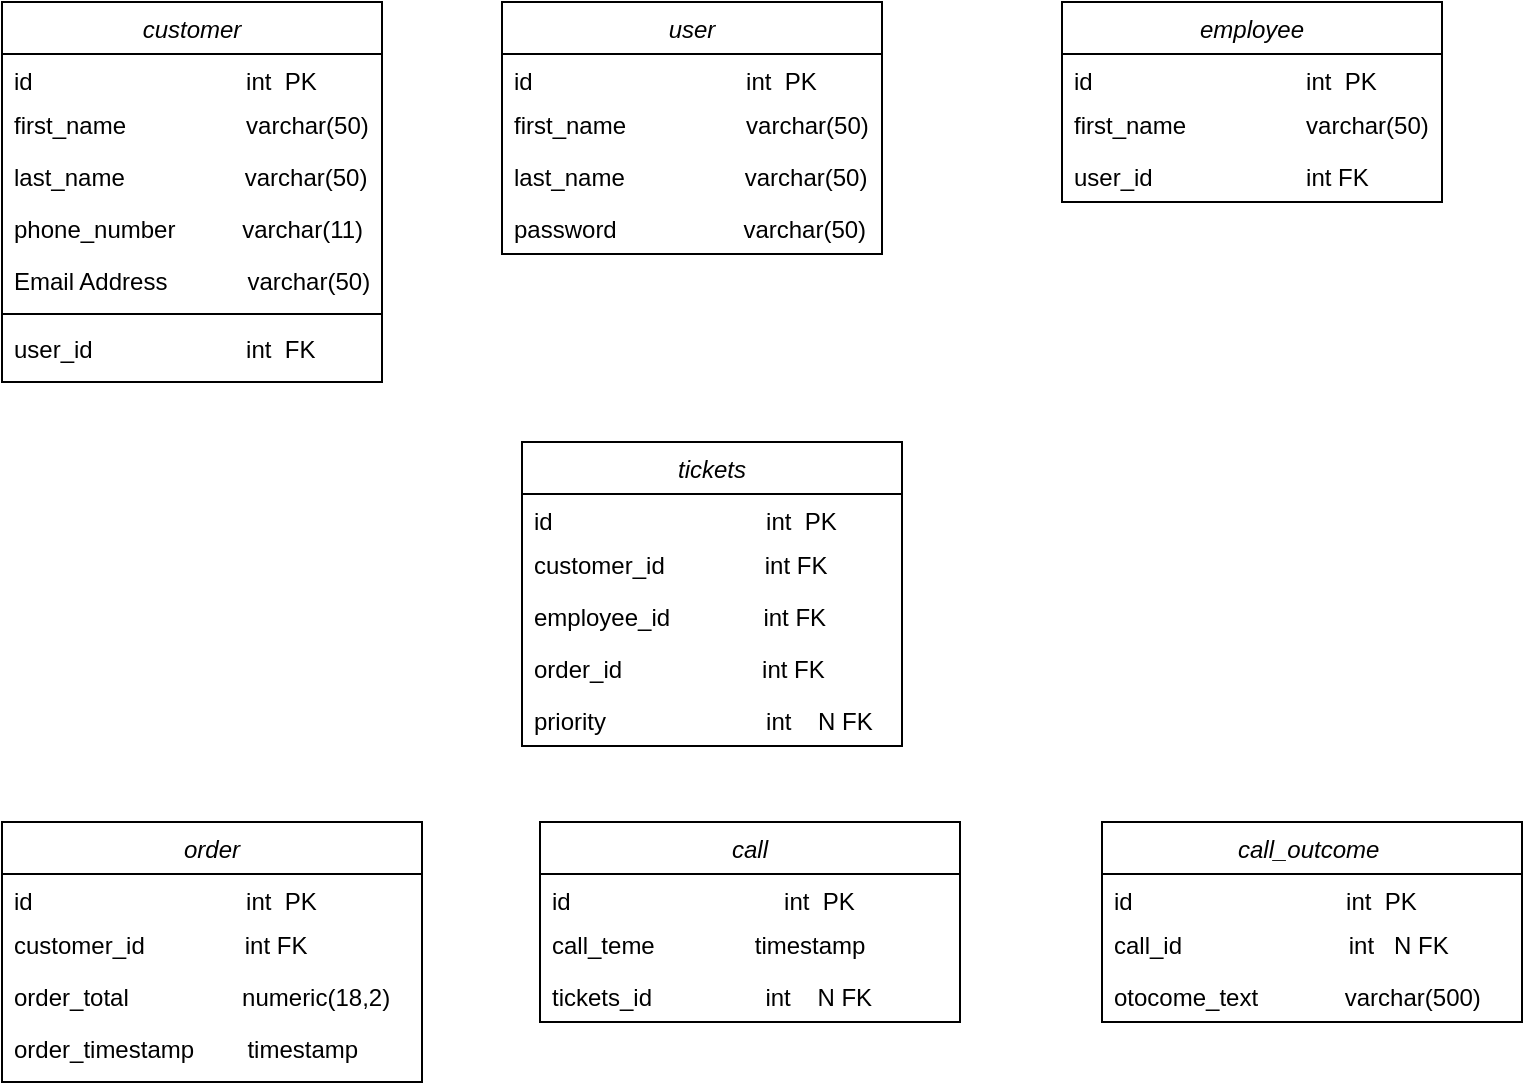 <mxfile version="24.0.7" type="github">
  <diagram id="C5RBs43oDa-KdzZeNtuy" name="Page-1">
    <mxGraphModel dx="794" dy="484" grid="1" gridSize="10" guides="1" tooltips="1" connect="1" arrows="1" fold="1" page="1" pageScale="1" pageWidth="827" pageHeight="1169" math="0" shadow="0">
      <root>
        <mxCell id="WIyWlLk6GJQsqaUBKTNV-0" />
        <mxCell id="WIyWlLk6GJQsqaUBKTNV-1" parent="WIyWlLk6GJQsqaUBKTNV-0" />
        <mxCell id="zkfFHV4jXpPFQw0GAbJ--0" value="customer" style="swimlane;fontStyle=2;align=center;verticalAlign=top;childLayout=stackLayout;horizontal=1;startSize=26;horizontalStack=0;resizeParent=1;resizeLast=0;collapsible=1;marginBottom=0;rounded=0;shadow=0;strokeWidth=1;" parent="WIyWlLk6GJQsqaUBKTNV-1" vertex="1">
          <mxGeometry x="40" y="100" width="190" height="190" as="geometry">
            <mxRectangle x="230" y="140" width="160" height="26" as="alternateBounds" />
          </mxGeometry>
        </mxCell>
        <mxCell id="zkfFHV4jXpPFQw0GAbJ--1" value="id                                int  PK" style="text;align=left;verticalAlign=top;spacingLeft=4;spacingRight=4;overflow=hidden;rotatable=0;points=[[0,0.5],[1,0.5]];portConstraint=eastwest;" parent="zkfFHV4jXpPFQw0GAbJ--0" vertex="1">
          <mxGeometry y="26" width="190" height="22" as="geometry" />
        </mxCell>
        <mxCell id="7bbJHvcjwzr7xM_UKjSH-0" value="first_name                  varchar(50)" style="text;align=left;verticalAlign=top;spacingLeft=4;spacingRight=4;overflow=hidden;rotatable=0;points=[[0,0.5],[1,0.5]];portConstraint=eastwest;" vertex="1" parent="zkfFHV4jXpPFQw0GAbJ--0">
          <mxGeometry y="48" width="190" height="26" as="geometry" />
        </mxCell>
        <mxCell id="7bbJHvcjwzr7xM_UKjSH-1" value="last_name                  varchar(50)" style="text;align=left;verticalAlign=top;spacingLeft=4;spacingRight=4;overflow=hidden;rotatable=0;points=[[0,0.5],[1,0.5]];portConstraint=eastwest;" vertex="1" parent="zkfFHV4jXpPFQw0GAbJ--0">
          <mxGeometry y="74" width="190" height="26" as="geometry" />
        </mxCell>
        <mxCell id="zkfFHV4jXpPFQw0GAbJ--2" value="phone_number          varchar(11)" style="text;align=left;verticalAlign=top;spacingLeft=4;spacingRight=4;overflow=hidden;rotatable=0;points=[[0,0.5],[1,0.5]];portConstraint=eastwest;rounded=0;shadow=0;html=0;" parent="zkfFHV4jXpPFQw0GAbJ--0" vertex="1">
          <mxGeometry y="100" width="190" height="26" as="geometry" />
        </mxCell>
        <mxCell id="zkfFHV4jXpPFQw0GAbJ--3" value="Email Address            varchar(50)" style="text;align=left;verticalAlign=top;spacingLeft=4;spacingRight=4;overflow=hidden;rotatable=0;points=[[0,0.5],[1,0.5]];portConstraint=eastwest;rounded=0;shadow=0;html=0;" parent="zkfFHV4jXpPFQw0GAbJ--0" vertex="1">
          <mxGeometry y="126" width="190" height="26" as="geometry" />
        </mxCell>
        <mxCell id="zkfFHV4jXpPFQw0GAbJ--4" value="" style="line;html=1;strokeWidth=1;align=left;verticalAlign=middle;spacingTop=-1;spacingLeft=3;spacingRight=3;rotatable=0;labelPosition=right;points=[];portConstraint=eastwest;" parent="zkfFHV4jXpPFQw0GAbJ--0" vertex="1">
          <mxGeometry y="152" width="190" height="8" as="geometry" />
        </mxCell>
        <mxCell id="zkfFHV4jXpPFQw0GAbJ--5" value="user_id                       int  FK   " style="text;align=left;verticalAlign=top;spacingLeft=4;spacingRight=4;overflow=hidden;rotatable=0;points=[[0,0.5],[1,0.5]];portConstraint=eastwest;" parent="zkfFHV4jXpPFQw0GAbJ--0" vertex="1">
          <mxGeometry y="160" width="190" height="26" as="geometry" />
        </mxCell>
        <mxCell id="7bbJHvcjwzr7xM_UKjSH-2" value="user" style="swimlane;fontStyle=2;align=center;verticalAlign=top;childLayout=stackLayout;horizontal=1;startSize=26;horizontalStack=0;resizeParent=1;resizeLast=0;collapsible=1;marginBottom=0;rounded=0;shadow=0;strokeWidth=1;" vertex="1" parent="WIyWlLk6GJQsqaUBKTNV-1">
          <mxGeometry x="290" y="100" width="190" height="126" as="geometry">
            <mxRectangle x="230" y="140" width="160" height="26" as="alternateBounds" />
          </mxGeometry>
        </mxCell>
        <mxCell id="7bbJHvcjwzr7xM_UKjSH-3" value="id                                int  PK" style="text;align=left;verticalAlign=top;spacingLeft=4;spacingRight=4;overflow=hidden;rotatable=0;points=[[0,0.5],[1,0.5]];portConstraint=eastwest;" vertex="1" parent="7bbJHvcjwzr7xM_UKjSH-2">
          <mxGeometry y="26" width="190" height="22" as="geometry" />
        </mxCell>
        <mxCell id="7bbJHvcjwzr7xM_UKjSH-4" value="first_name                  varchar(50)" style="text;align=left;verticalAlign=top;spacingLeft=4;spacingRight=4;overflow=hidden;rotatable=0;points=[[0,0.5],[1,0.5]];portConstraint=eastwest;" vertex="1" parent="7bbJHvcjwzr7xM_UKjSH-2">
          <mxGeometry y="48" width="190" height="26" as="geometry" />
        </mxCell>
        <mxCell id="7bbJHvcjwzr7xM_UKjSH-5" value="last_name                  varchar(50)" style="text;align=left;verticalAlign=top;spacingLeft=4;spacingRight=4;overflow=hidden;rotatable=0;points=[[0,0.5],[1,0.5]];portConstraint=eastwest;" vertex="1" parent="7bbJHvcjwzr7xM_UKjSH-2">
          <mxGeometry y="74" width="190" height="26" as="geometry" />
        </mxCell>
        <mxCell id="7bbJHvcjwzr7xM_UKjSH-6" value="password                   varchar(50)" style="text;align=left;verticalAlign=top;spacingLeft=4;spacingRight=4;overflow=hidden;rotatable=0;points=[[0,0.5],[1,0.5]];portConstraint=eastwest;rounded=0;shadow=0;html=0;" vertex="1" parent="7bbJHvcjwzr7xM_UKjSH-2">
          <mxGeometry y="100" width="190" height="26" as="geometry" />
        </mxCell>
        <mxCell id="7bbJHvcjwzr7xM_UKjSH-10" value="employee" style="swimlane;fontStyle=2;align=center;verticalAlign=top;childLayout=stackLayout;horizontal=1;startSize=26;horizontalStack=0;resizeParent=1;resizeLast=0;collapsible=1;marginBottom=0;rounded=0;shadow=0;strokeWidth=1;" vertex="1" parent="WIyWlLk6GJQsqaUBKTNV-1">
          <mxGeometry x="570" y="100" width="190" height="100" as="geometry">
            <mxRectangle x="230" y="140" width="160" height="26" as="alternateBounds" />
          </mxGeometry>
        </mxCell>
        <mxCell id="7bbJHvcjwzr7xM_UKjSH-11" value="id                                int  PK" style="text;align=left;verticalAlign=top;spacingLeft=4;spacingRight=4;overflow=hidden;rotatable=0;points=[[0,0.5],[1,0.5]];portConstraint=eastwest;" vertex="1" parent="7bbJHvcjwzr7xM_UKjSH-10">
          <mxGeometry y="26" width="190" height="22" as="geometry" />
        </mxCell>
        <mxCell id="7bbJHvcjwzr7xM_UKjSH-12" value="first_name                  varchar(50)" style="text;align=left;verticalAlign=top;spacingLeft=4;spacingRight=4;overflow=hidden;rotatable=0;points=[[0,0.5],[1,0.5]];portConstraint=eastwest;" vertex="1" parent="7bbJHvcjwzr7xM_UKjSH-10">
          <mxGeometry y="48" width="190" height="26" as="geometry" />
        </mxCell>
        <mxCell id="7bbJHvcjwzr7xM_UKjSH-13" value="user_id                       int FK" style="text;align=left;verticalAlign=top;spacingLeft=4;spacingRight=4;overflow=hidden;rotatable=0;points=[[0,0.5],[1,0.5]];portConstraint=eastwest;" vertex="1" parent="7bbJHvcjwzr7xM_UKjSH-10">
          <mxGeometry y="74" width="190" height="26" as="geometry" />
        </mxCell>
        <mxCell id="7bbJHvcjwzr7xM_UKjSH-15" value="tickets" style="swimlane;fontStyle=2;align=center;verticalAlign=top;childLayout=stackLayout;horizontal=1;startSize=26;horizontalStack=0;resizeParent=1;resizeLast=0;collapsible=1;marginBottom=0;rounded=0;shadow=0;strokeWidth=1;" vertex="1" parent="WIyWlLk6GJQsqaUBKTNV-1">
          <mxGeometry x="300" y="320" width="190" height="152" as="geometry">
            <mxRectangle x="230" y="140" width="160" height="26" as="alternateBounds" />
          </mxGeometry>
        </mxCell>
        <mxCell id="7bbJHvcjwzr7xM_UKjSH-16" value="id                                int  PK" style="text;align=left;verticalAlign=top;spacingLeft=4;spacingRight=4;overflow=hidden;rotatable=0;points=[[0,0.5],[1,0.5]];portConstraint=eastwest;" vertex="1" parent="7bbJHvcjwzr7xM_UKjSH-15">
          <mxGeometry y="26" width="190" height="22" as="geometry" />
        </mxCell>
        <mxCell id="7bbJHvcjwzr7xM_UKjSH-17" value="customer_id               int FK" style="text;align=left;verticalAlign=top;spacingLeft=4;spacingRight=4;overflow=hidden;rotatable=0;points=[[0,0.5],[1,0.5]];portConstraint=eastwest;" vertex="1" parent="7bbJHvcjwzr7xM_UKjSH-15">
          <mxGeometry y="48" width="190" height="26" as="geometry" />
        </mxCell>
        <mxCell id="7bbJHvcjwzr7xM_UKjSH-18" value="employee_id              int FK" style="text;align=left;verticalAlign=top;spacingLeft=4;spacingRight=4;overflow=hidden;rotatable=0;points=[[0,0.5],[1,0.5]];portConstraint=eastwest;" vertex="1" parent="7bbJHvcjwzr7xM_UKjSH-15">
          <mxGeometry y="74" width="190" height="26" as="geometry" />
        </mxCell>
        <mxCell id="7bbJHvcjwzr7xM_UKjSH-19" value="order_id                     int FK" style="text;align=left;verticalAlign=top;spacingLeft=4;spacingRight=4;overflow=hidden;rotatable=0;points=[[0,0.5],[1,0.5]];portConstraint=eastwest;rounded=0;shadow=0;html=0;" vertex="1" parent="7bbJHvcjwzr7xM_UKjSH-15">
          <mxGeometry y="100" width="190" height="26" as="geometry" />
        </mxCell>
        <mxCell id="7bbJHvcjwzr7xM_UKjSH-20" value="priority                        int    N FK" style="text;align=left;verticalAlign=top;spacingLeft=4;spacingRight=4;overflow=hidden;rotatable=0;points=[[0,0.5],[1,0.5]];portConstraint=eastwest;rounded=0;shadow=0;html=0;" vertex="1" parent="7bbJHvcjwzr7xM_UKjSH-15">
          <mxGeometry y="126" width="190" height="26" as="geometry" />
        </mxCell>
        <mxCell id="7bbJHvcjwzr7xM_UKjSH-21" value=" order" style="swimlane;fontStyle=2;align=center;verticalAlign=top;childLayout=stackLayout;horizontal=1;startSize=26;horizontalStack=0;resizeParent=1;resizeLast=0;collapsible=1;marginBottom=0;rounded=0;shadow=0;strokeWidth=1;" vertex="1" parent="WIyWlLk6GJQsqaUBKTNV-1">
          <mxGeometry x="40" y="510" width="210" height="130" as="geometry">
            <mxRectangle x="230" y="140" width="160" height="26" as="alternateBounds" />
          </mxGeometry>
        </mxCell>
        <mxCell id="7bbJHvcjwzr7xM_UKjSH-22" value="id                                int  PK" style="text;align=left;verticalAlign=top;spacingLeft=4;spacingRight=4;overflow=hidden;rotatable=0;points=[[0,0.5],[1,0.5]];portConstraint=eastwest;" vertex="1" parent="7bbJHvcjwzr7xM_UKjSH-21">
          <mxGeometry y="26" width="210" height="22" as="geometry" />
        </mxCell>
        <mxCell id="7bbJHvcjwzr7xM_UKjSH-23" value="customer_id               int FK" style="text;align=left;verticalAlign=top;spacingLeft=4;spacingRight=4;overflow=hidden;rotatable=0;points=[[0,0.5],[1,0.5]];portConstraint=eastwest;" vertex="1" parent="7bbJHvcjwzr7xM_UKjSH-21">
          <mxGeometry y="48" width="210" height="26" as="geometry" />
        </mxCell>
        <mxCell id="7bbJHvcjwzr7xM_UKjSH-25" value="order_total                 numeric(18,2)" style="text;align=left;verticalAlign=top;spacingLeft=4;spacingRight=4;overflow=hidden;rotatable=0;points=[[0,0.5],[1,0.5]];portConstraint=eastwest;rounded=0;shadow=0;html=0;" vertex="1" parent="7bbJHvcjwzr7xM_UKjSH-21">
          <mxGeometry y="74" width="210" height="26" as="geometry" />
        </mxCell>
        <mxCell id="7bbJHvcjwzr7xM_UKjSH-26" value="order_timestamp        timestamp" style="text;align=left;verticalAlign=top;spacingLeft=4;spacingRight=4;overflow=hidden;rotatable=0;points=[[0,0.5],[1,0.5]];portConstraint=eastwest;rounded=0;shadow=0;html=0;" vertex="1" parent="7bbJHvcjwzr7xM_UKjSH-21">
          <mxGeometry y="100" width="210" height="26" as="geometry" />
        </mxCell>
        <mxCell id="7bbJHvcjwzr7xM_UKjSH-27" value=" call" style="swimlane;fontStyle=2;align=center;verticalAlign=top;childLayout=stackLayout;horizontal=1;startSize=26;horizontalStack=0;resizeParent=1;resizeLast=0;collapsible=1;marginBottom=0;rounded=0;shadow=0;strokeWidth=1;" vertex="1" parent="WIyWlLk6GJQsqaUBKTNV-1">
          <mxGeometry x="309" y="510" width="210" height="100" as="geometry">
            <mxRectangle x="230" y="140" width="160" height="26" as="alternateBounds" />
          </mxGeometry>
        </mxCell>
        <mxCell id="7bbJHvcjwzr7xM_UKjSH-28" value="id                                int  PK" style="text;align=left;verticalAlign=top;spacingLeft=4;spacingRight=4;overflow=hidden;rotatable=0;points=[[0,0.5],[1,0.5]];portConstraint=eastwest;" vertex="1" parent="7bbJHvcjwzr7xM_UKjSH-27">
          <mxGeometry y="26" width="210" height="22" as="geometry" />
        </mxCell>
        <mxCell id="7bbJHvcjwzr7xM_UKjSH-29" value="call_teme               timestamp " style="text;align=left;verticalAlign=top;spacingLeft=4;spacingRight=4;overflow=hidden;rotatable=0;points=[[0,0.5],[1,0.5]];portConstraint=eastwest;" vertex="1" parent="7bbJHvcjwzr7xM_UKjSH-27">
          <mxGeometry y="48" width="210" height="26" as="geometry" />
        </mxCell>
        <mxCell id="7bbJHvcjwzr7xM_UKjSH-30" value="tickets_id                 int    N FK" style="text;align=left;verticalAlign=top;spacingLeft=4;spacingRight=4;overflow=hidden;rotatable=0;points=[[0,0.5],[1,0.5]];portConstraint=eastwest;rounded=0;shadow=0;html=0;" vertex="1" parent="7bbJHvcjwzr7xM_UKjSH-27">
          <mxGeometry y="74" width="210" height="26" as="geometry" />
        </mxCell>
        <mxCell id="7bbJHvcjwzr7xM_UKjSH-32" value=" call_outcome " style="swimlane;fontStyle=2;align=center;verticalAlign=top;childLayout=stackLayout;horizontal=1;startSize=26;horizontalStack=0;resizeParent=1;resizeLast=0;collapsible=1;marginBottom=0;rounded=0;shadow=0;strokeWidth=1;" vertex="1" parent="WIyWlLk6GJQsqaUBKTNV-1">
          <mxGeometry x="590" y="510" width="210" height="100" as="geometry">
            <mxRectangle x="230" y="140" width="160" height="26" as="alternateBounds" />
          </mxGeometry>
        </mxCell>
        <mxCell id="7bbJHvcjwzr7xM_UKjSH-33" value="id                                int  PK" style="text;align=left;verticalAlign=top;spacingLeft=4;spacingRight=4;overflow=hidden;rotatable=0;points=[[0,0.5],[1,0.5]];portConstraint=eastwest;" vertex="1" parent="7bbJHvcjwzr7xM_UKjSH-32">
          <mxGeometry y="26" width="210" height="22" as="geometry" />
        </mxCell>
        <mxCell id="7bbJHvcjwzr7xM_UKjSH-34" value="call_id                         int   N FK" style="text;align=left;verticalAlign=top;spacingLeft=4;spacingRight=4;overflow=hidden;rotatable=0;points=[[0,0.5],[1,0.5]];portConstraint=eastwest;" vertex="1" parent="7bbJHvcjwzr7xM_UKjSH-32">
          <mxGeometry y="48" width="210" height="26" as="geometry" />
        </mxCell>
        <mxCell id="7bbJHvcjwzr7xM_UKjSH-35" value="otocome_text             varchar(500)" style="text;align=left;verticalAlign=top;spacingLeft=4;spacingRight=4;overflow=hidden;rotatable=0;points=[[0,0.5],[1,0.5]];portConstraint=eastwest;rounded=0;shadow=0;html=0;" vertex="1" parent="7bbJHvcjwzr7xM_UKjSH-32">
          <mxGeometry y="74" width="210" height="26" as="geometry" />
        </mxCell>
      </root>
    </mxGraphModel>
  </diagram>
</mxfile>

